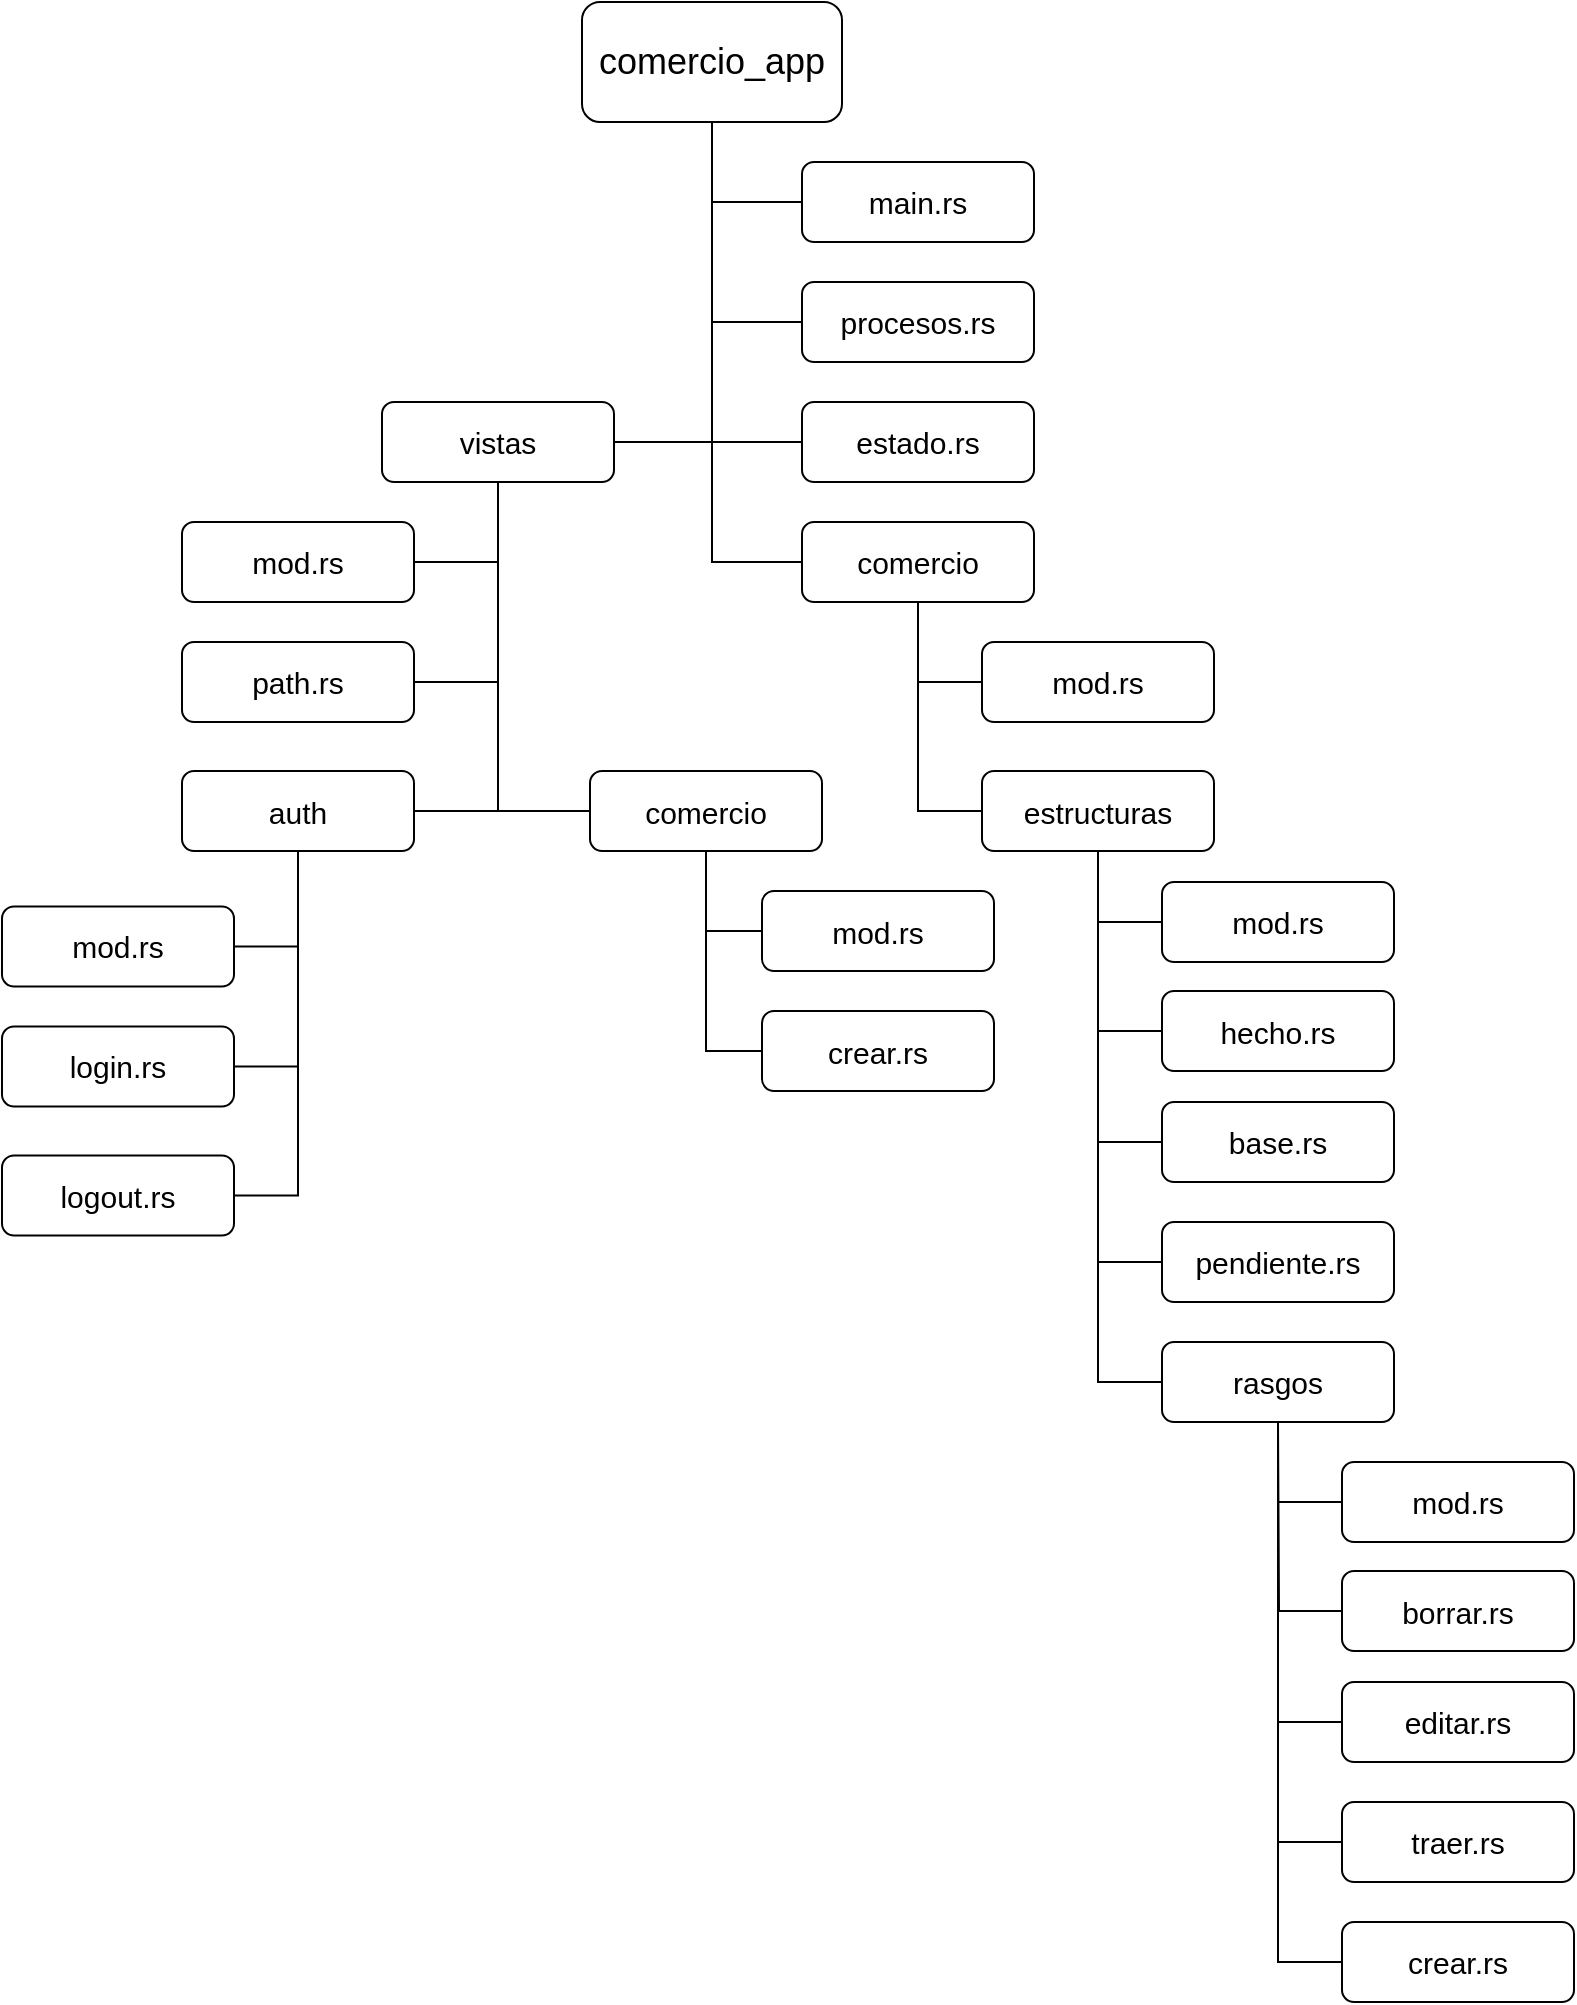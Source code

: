 <mxfile version="16.5.1" type="device"><diagram id="MapCqbu_ETM8oCVE3ctw" name="Página-1"><mxGraphModel dx="1422" dy="873" grid="1" gridSize="10" guides="1" tooltips="1" connect="1" arrows="1" fold="1" page="1" pageScale="1" pageWidth="827" pageHeight="1169" math="0" shadow="0"><root><mxCell id="0"/><mxCell id="1" parent="0"/><mxCell id="j1SADM41_fPW7NTGhZ1n-24" style="edgeStyle=orthogonalEdgeStyle;rounded=0;orthogonalLoop=1;jettySize=auto;html=1;exitX=0.5;exitY=1;exitDx=0;exitDy=0;entryX=0;entryY=0.5;entryDx=0;entryDy=0;fontSize=18;endArrow=baseDash;endFill=0;" parent="1" source="j1SADM41_fPW7NTGhZ1n-1" target="j1SADM41_fPW7NTGhZ1n-5" edge="1"><mxGeometry relative="1" as="geometry"/></mxCell><mxCell id="j1SADM41_fPW7NTGhZ1n-1" value="&lt;font style=&quot;font-size: 18px&quot;&gt;comercio_app&lt;/font&gt;" style="rounded=1;whiteSpace=wrap;html=1;" parent="1" vertex="1"><mxGeometry x="312" y="50" width="130" height="60" as="geometry"/></mxCell><mxCell id="j1SADM41_fPW7NTGhZ1n-30" style="edgeStyle=orthogonalEdgeStyle;rounded=0;orthogonalLoop=1;jettySize=auto;html=1;exitX=0;exitY=0.5;exitDx=0;exitDy=0;entryX=0.5;entryY=1;entryDx=0;entryDy=0;fontSize=18;endArrow=baseDash;endFill=0;" parent="1" source="j1SADM41_fPW7NTGhZ1n-2" target="j1SADM41_fPW7NTGhZ1n-1" edge="1"><mxGeometry relative="1" as="geometry"/></mxCell><mxCell id="j1SADM41_fPW7NTGhZ1n-2" value="main.rs" style="rounded=1;whiteSpace=wrap;html=1;fontSize=15;" parent="1" vertex="1"><mxGeometry x="422" y="130" width="116" height="40" as="geometry"/></mxCell><mxCell id="j1SADM41_fPW7NTGhZ1n-31" style="edgeStyle=orthogonalEdgeStyle;rounded=0;orthogonalLoop=1;jettySize=auto;html=1;exitX=0;exitY=0.5;exitDx=0;exitDy=0;entryX=0.5;entryY=1;entryDx=0;entryDy=0;fontSize=18;endArrow=baseDash;endFill=0;" parent="1" source="j1SADM41_fPW7NTGhZ1n-3" target="j1SADM41_fPW7NTGhZ1n-1" edge="1"><mxGeometry relative="1" as="geometry"/></mxCell><mxCell id="j1SADM41_fPW7NTGhZ1n-3" value="procesos.rs" style="rounded=1;whiteSpace=wrap;html=1;fontSize=15;" parent="1" vertex="1"><mxGeometry x="422" y="190" width="116" height="40" as="geometry"/></mxCell><mxCell id="j1SADM41_fPW7NTGhZ1n-32" style="edgeStyle=orthogonalEdgeStyle;rounded=0;orthogonalLoop=1;jettySize=auto;html=1;exitX=0;exitY=0.5;exitDx=0;exitDy=0;fontSize=18;endArrow=baseDash;endFill=0;" parent="1" source="j1SADM41_fPW7NTGhZ1n-4" target="j1SADM41_fPW7NTGhZ1n-1" edge="1"><mxGeometry relative="1" as="geometry"/></mxCell><mxCell id="j1SADM41_fPW7NTGhZ1n-4" value="estado.rs" style="rounded=1;whiteSpace=wrap;html=1;fontSize=15;" parent="1" vertex="1"><mxGeometry x="422" y="250" width="116" height="40" as="geometry"/></mxCell><mxCell id="j1SADM41_fPW7NTGhZ1n-35" style="edgeStyle=orthogonalEdgeStyle;rounded=0;orthogonalLoop=1;jettySize=auto;html=1;exitX=0.5;exitY=1;exitDx=0;exitDy=0;entryX=0;entryY=0.5;entryDx=0;entryDy=0;fontSize=18;endArrow=baseDash;endFill=0;" parent="1" source="j1SADM41_fPW7NTGhZ1n-5" target="j1SADM41_fPW7NTGhZ1n-6" edge="1"><mxGeometry relative="1" as="geometry"/></mxCell><mxCell id="j1SADM41_fPW7NTGhZ1n-5" value="comercio" style="rounded=1;whiteSpace=wrap;html=1;fontSize=15;" parent="1" vertex="1"><mxGeometry x="422" y="310" width="116" height="40" as="geometry"/></mxCell><mxCell id="j1SADM41_fPW7NTGhZ1n-6" value="mod.rs" style="rounded=1;whiteSpace=wrap;html=1;fontSize=15;" parent="1" vertex="1"><mxGeometry x="512" y="370" width="116" height="40" as="geometry"/></mxCell><mxCell id="j1SADM41_fPW7NTGhZ1n-36" style="edgeStyle=orthogonalEdgeStyle;rounded=0;orthogonalLoop=1;jettySize=auto;html=1;exitX=0;exitY=0.5;exitDx=0;exitDy=0;entryX=0.5;entryY=1;entryDx=0;entryDy=0;fontSize=18;endArrow=baseDash;endFill=0;" parent="1" source="j1SADM41_fPW7NTGhZ1n-7" target="j1SADM41_fPW7NTGhZ1n-5" edge="1"><mxGeometry relative="1" as="geometry"/></mxCell><mxCell id="j1SADM41_fPW7NTGhZ1n-39" style="edgeStyle=orthogonalEdgeStyle;rounded=0;orthogonalLoop=1;jettySize=auto;html=1;exitX=0.5;exitY=1;exitDx=0;exitDy=0;entryX=0;entryY=0.5;entryDx=0;entryDy=0;fontSize=18;endArrow=baseDash;endFill=0;" parent="1" source="j1SADM41_fPW7NTGhZ1n-7" target="j1SADM41_fPW7NTGhZ1n-8" edge="1"><mxGeometry relative="1" as="geometry"/></mxCell><mxCell id="j1SADM41_fPW7NTGhZ1n-7" value="estructuras" style="rounded=1;whiteSpace=wrap;html=1;fontSize=15;" parent="1" vertex="1"><mxGeometry x="512" y="434.5" width="116" height="40" as="geometry"/></mxCell><mxCell id="j1SADM41_fPW7NTGhZ1n-8" value="mod.rs" style="rounded=1;whiteSpace=wrap;html=1;fontSize=15;" parent="1" vertex="1"><mxGeometry x="602" y="490" width="116" height="40" as="geometry"/></mxCell><mxCell id="j1SADM41_fPW7NTGhZ1n-40" style="edgeStyle=orthogonalEdgeStyle;rounded=0;orthogonalLoop=1;jettySize=auto;html=1;exitX=0;exitY=0.5;exitDx=0;exitDy=0;entryX=0.5;entryY=1;entryDx=0;entryDy=0;fontSize=18;endArrow=baseDash;endFill=0;" parent="1" source="j1SADM41_fPW7NTGhZ1n-9" target="j1SADM41_fPW7NTGhZ1n-7" edge="1"><mxGeometry relative="1" as="geometry"/></mxCell><mxCell id="j1SADM41_fPW7NTGhZ1n-9" value="hecho.rs" style="rounded=1;whiteSpace=wrap;html=1;fontSize=15;" parent="1" vertex="1"><mxGeometry x="602" y="544.5" width="116" height="40" as="geometry"/></mxCell><mxCell id="j1SADM41_fPW7NTGhZ1n-41" style="edgeStyle=orthogonalEdgeStyle;rounded=0;orthogonalLoop=1;jettySize=auto;html=1;exitX=0;exitY=0.5;exitDx=0;exitDy=0;fontSize=18;endArrow=baseDash;endFill=0;" parent="1" source="j1SADM41_fPW7NTGhZ1n-10" target="j1SADM41_fPW7NTGhZ1n-7" edge="1"><mxGeometry relative="1" as="geometry"/></mxCell><mxCell id="j1SADM41_fPW7NTGhZ1n-10" value="base.rs" style="rounded=1;whiteSpace=wrap;html=1;fontSize=15;" parent="1" vertex="1"><mxGeometry x="602" y="600" width="116" height="40" as="geometry"/></mxCell><mxCell id="j1SADM41_fPW7NTGhZ1n-42" style="edgeStyle=orthogonalEdgeStyle;rounded=0;orthogonalLoop=1;jettySize=auto;html=1;exitX=0;exitY=0.5;exitDx=0;exitDy=0;fontSize=18;endArrow=baseDash;endFill=0;entryX=0.5;entryY=1;entryDx=0;entryDy=0;" parent="1" source="j1SADM41_fPW7NTGhZ1n-11" target="j1SADM41_fPW7NTGhZ1n-7" edge="1"><mxGeometry relative="1" as="geometry"><mxPoint x="512" y="580" as="targetPoint"/></mxGeometry></mxCell><mxCell id="j1SADM41_fPW7NTGhZ1n-11" value="pendiente.rs" style="rounded=1;whiteSpace=wrap;html=1;fontSize=15;" parent="1" vertex="1"><mxGeometry x="602" y="660" width="116" height="40" as="geometry"/></mxCell><mxCell id="j1SADM41_fPW7NTGhZ1n-44" style="edgeStyle=orthogonalEdgeStyle;rounded=0;orthogonalLoop=1;jettySize=auto;html=1;exitX=0;exitY=0.5;exitDx=0;exitDy=0;entryX=0.5;entryY=1;entryDx=0;entryDy=0;fontSize=18;endArrow=baseDash;endFill=0;" parent="1" source="j1SADM41_fPW7NTGhZ1n-12" target="j1SADM41_fPW7NTGhZ1n-7" edge="1"><mxGeometry relative="1" as="geometry"/></mxCell><mxCell id="j1SADM41_fPW7NTGhZ1n-12" value="rasgos" style="rounded=1;whiteSpace=wrap;html=1;fontSize=15;" parent="1" vertex="1"><mxGeometry x="602" y="720" width="116" height="40" as="geometry"/></mxCell><mxCell id="j1SADM41_fPW7NTGhZ1n-46" style="edgeStyle=orthogonalEdgeStyle;rounded=0;orthogonalLoop=1;jettySize=auto;html=1;exitX=0;exitY=0.5;exitDx=0;exitDy=0;entryX=0.5;entryY=1;entryDx=0;entryDy=0;fontSize=18;endArrow=baseDash;endFill=0;" parent="1" source="j1SADM41_fPW7NTGhZ1n-13" target="j1SADM41_fPW7NTGhZ1n-12" edge="1"><mxGeometry relative="1" as="geometry"/></mxCell><mxCell id="j1SADM41_fPW7NTGhZ1n-13" value="mod.rs" style="rounded=1;whiteSpace=wrap;html=1;fontSize=15;" parent="1" vertex="1"><mxGeometry x="692" y="780" width="116" height="40" as="geometry"/></mxCell><mxCell id="j1SADM41_fPW7NTGhZ1n-48" style="edgeStyle=orthogonalEdgeStyle;rounded=0;orthogonalLoop=1;jettySize=auto;html=1;exitX=0;exitY=0.5;exitDx=0;exitDy=0;fontSize=18;endArrow=baseDash;endFill=0;" parent="1" source="j1SADM41_fPW7NTGhZ1n-14" edge="1"><mxGeometry relative="1" as="geometry"><mxPoint x="660" y="760" as="targetPoint"/></mxGeometry></mxCell><mxCell id="j1SADM41_fPW7NTGhZ1n-14" value="borrar.rs" style="rounded=1;whiteSpace=wrap;html=1;fontSize=15;" parent="1" vertex="1"><mxGeometry x="692" y="834.5" width="116" height="40" as="geometry"/></mxCell><mxCell id="j1SADM41_fPW7NTGhZ1n-49" style="edgeStyle=orthogonalEdgeStyle;rounded=0;orthogonalLoop=1;jettySize=auto;html=1;exitX=0;exitY=0.5;exitDx=0;exitDy=0;fontSize=18;endArrow=baseDash;endFill=0;" parent="1" source="j1SADM41_fPW7NTGhZ1n-15" target="j1SADM41_fPW7NTGhZ1n-12" edge="1"><mxGeometry relative="1" as="geometry"/></mxCell><mxCell id="j1SADM41_fPW7NTGhZ1n-15" value="editar.rs" style="rounded=1;whiteSpace=wrap;html=1;fontSize=15;" parent="1" vertex="1"><mxGeometry x="692" y="890" width="116" height="40" as="geometry"/></mxCell><mxCell id="j1SADM41_fPW7NTGhZ1n-52" style="edgeStyle=orthogonalEdgeStyle;rounded=0;orthogonalLoop=1;jettySize=auto;html=1;exitX=0;exitY=0.5;exitDx=0;exitDy=0;fontSize=18;endArrow=baseDash;endFill=0;" parent="1" source="j1SADM41_fPW7NTGhZ1n-16" target="j1SADM41_fPW7NTGhZ1n-12" edge="1"><mxGeometry relative="1" as="geometry"/></mxCell><mxCell id="j1SADM41_fPW7NTGhZ1n-16" value="traer.rs" style="rounded=1;whiteSpace=wrap;html=1;fontSize=15;" parent="1" vertex="1"><mxGeometry x="692" y="950" width="116" height="40" as="geometry"/></mxCell><mxCell id="j1SADM41_fPW7NTGhZ1n-53" style="edgeStyle=orthogonalEdgeStyle;rounded=0;orthogonalLoop=1;jettySize=auto;html=1;exitX=0;exitY=0.5;exitDx=0;exitDy=0;entryX=0.5;entryY=1;entryDx=0;entryDy=0;fontSize=18;endArrow=baseDash;endFill=0;" parent="1" source="j1SADM41_fPW7NTGhZ1n-17" target="j1SADM41_fPW7NTGhZ1n-12" edge="1"><mxGeometry relative="1" as="geometry"/></mxCell><mxCell id="j1SADM41_fPW7NTGhZ1n-17" value="crear.rs" style="rounded=1;whiteSpace=wrap;html=1;fontSize=15;" parent="1" vertex="1"><mxGeometry x="692" y="1010" width="116" height="40" as="geometry"/></mxCell><mxCell id="j1SADM41_fPW7NTGhZ1n-34" style="edgeStyle=orthogonalEdgeStyle;rounded=0;orthogonalLoop=1;jettySize=auto;html=1;exitX=1;exitY=0.5;exitDx=0;exitDy=0;fontSize=18;endArrow=baseDash;endFill=0;" parent="1" source="j1SADM41_fPW7NTGhZ1n-20" target="j1SADM41_fPW7NTGhZ1n-1" edge="1"><mxGeometry relative="1" as="geometry"/></mxCell><mxCell id="j1SADM41_fPW7NTGhZ1n-37" style="edgeStyle=orthogonalEdgeStyle;rounded=0;orthogonalLoop=1;jettySize=auto;html=1;exitX=0.5;exitY=1;exitDx=0;exitDy=0;entryX=1;entryY=0.5;entryDx=0;entryDy=0;fontSize=18;endArrow=baseDash;endFill=0;" parent="1" source="j1SADM41_fPW7NTGhZ1n-20" target="j1SADM41_fPW7NTGhZ1n-21" edge="1"><mxGeometry relative="1" as="geometry"/></mxCell><mxCell id="j1SADM41_fPW7NTGhZ1n-50" style="edgeStyle=orthogonalEdgeStyle;rounded=0;orthogonalLoop=1;jettySize=auto;html=1;exitX=0.5;exitY=1;exitDx=0;exitDy=0;entryX=1;entryY=0.5;entryDx=0;entryDy=0;fontSize=18;endArrow=baseDash;endFill=0;" parent="1" source="j1SADM41_fPW7NTGhZ1n-20" target="j1SADM41_fPW7NTGhZ1n-22" edge="1"><mxGeometry relative="1" as="geometry"/></mxCell><mxCell id="j1SADM41_fPW7NTGhZ1n-51" style="edgeStyle=orthogonalEdgeStyle;rounded=0;orthogonalLoop=1;jettySize=auto;html=1;exitX=0.5;exitY=1;exitDx=0;exitDy=0;entryX=1;entryY=0.5;entryDx=0;entryDy=0;fontSize=18;endArrow=baseDash;endFill=0;" parent="1" source="j1SADM41_fPW7NTGhZ1n-20" target="j1SADM41_fPW7NTGhZ1n-23" edge="1"><mxGeometry relative="1" as="geometry"/></mxCell><mxCell id="j1SADM41_fPW7NTGhZ1n-20" value="vistas" style="rounded=1;whiteSpace=wrap;html=1;fontSize=15;" parent="1" vertex="1"><mxGeometry x="212" y="250" width="116" height="40" as="geometry"/></mxCell><mxCell id="j1SADM41_fPW7NTGhZ1n-21" value="mod.rs" style="rounded=1;whiteSpace=wrap;html=1;fontSize=15;" parent="1" vertex="1"><mxGeometry x="112" y="310" width="116" height="40" as="geometry"/></mxCell><mxCell id="j1SADM41_fPW7NTGhZ1n-22" value="path.rs" style="rounded=1;whiteSpace=wrap;html=1;fontSize=15;" parent="1" vertex="1"><mxGeometry x="112" y="370" width="116" height="40" as="geometry"/></mxCell><mxCell id="j1SADM41_fPW7NTGhZ1n-23" value="auth" style="rounded=1;whiteSpace=wrap;html=1;fontSize=15;" parent="1" vertex="1"><mxGeometry x="112" y="434.5" width="116" height="40" as="geometry"/></mxCell><mxCell id="j1SADM41_fPW7NTGhZ1n-57" style="edgeStyle=orthogonalEdgeStyle;rounded=0;orthogonalLoop=1;jettySize=auto;html=1;exitX=1;exitY=0.5;exitDx=0;exitDy=0;entryX=0.5;entryY=1;entryDx=0;entryDy=0;fontSize=18;endArrow=baseDash;endFill=0;" parent="1" source="j1SADM41_fPW7NTGhZ1n-54" target="j1SADM41_fPW7NTGhZ1n-23" edge="1"><mxGeometry relative="1" as="geometry"/></mxCell><mxCell id="j1SADM41_fPW7NTGhZ1n-54" value="mod.rs" style="rounded=1;whiteSpace=wrap;html=1;fontSize=15;" parent="1" vertex="1"><mxGeometry x="22" y="502.25" width="116" height="40" as="geometry"/></mxCell><mxCell id="j1SADM41_fPW7NTGhZ1n-58" style="edgeStyle=orthogonalEdgeStyle;rounded=0;orthogonalLoop=1;jettySize=auto;html=1;exitX=1;exitY=0.5;exitDx=0;exitDy=0;fontSize=18;endArrow=baseDash;endFill=0;" parent="1" source="j1SADM41_fPW7NTGhZ1n-55" target="j1SADM41_fPW7NTGhZ1n-23" edge="1"><mxGeometry relative="1" as="geometry"/></mxCell><mxCell id="j1SADM41_fPW7NTGhZ1n-55" value="login.rs" style="rounded=1;whiteSpace=wrap;html=1;fontSize=15;" parent="1" vertex="1"><mxGeometry x="22" y="562.25" width="116" height="40" as="geometry"/></mxCell><mxCell id="j1SADM41_fPW7NTGhZ1n-59" style="edgeStyle=orthogonalEdgeStyle;rounded=0;orthogonalLoop=1;jettySize=auto;html=1;exitX=1;exitY=0.5;exitDx=0;exitDy=0;fontSize=18;endArrow=baseDash;endFill=0;" parent="1" source="j1SADM41_fPW7NTGhZ1n-56" target="j1SADM41_fPW7NTGhZ1n-23" edge="1"><mxGeometry relative="1" as="geometry"/></mxCell><mxCell id="j1SADM41_fPW7NTGhZ1n-56" value="logout.rs" style="rounded=1;whiteSpace=wrap;html=1;fontSize=15;" parent="1" vertex="1"><mxGeometry x="22" y="626.75" width="116" height="40" as="geometry"/></mxCell><mxCell id="MOQjwC1sMOkd-d5jJpua-8" style="edgeStyle=orthogonalEdgeStyle;rounded=0;orthogonalLoop=1;jettySize=auto;html=1;exitX=0;exitY=0.5;exitDx=0;exitDy=0;entryX=0.5;entryY=1;entryDx=0;entryDy=0;endArrow=none;endFill=0;" edge="1" parent="1" source="MOQjwC1sMOkd-d5jJpua-1" target="j1SADM41_fPW7NTGhZ1n-20"><mxGeometry relative="1" as="geometry"/></mxCell><mxCell id="MOQjwC1sMOkd-d5jJpua-1" value="comercio" style="rounded=1;whiteSpace=wrap;html=1;fontSize=15;" vertex="1" parent="1"><mxGeometry x="316" y="434.5" width="116" height="40" as="geometry"/></mxCell><mxCell id="MOQjwC1sMOkd-d5jJpua-5" style="edgeStyle=orthogonalEdgeStyle;rounded=0;orthogonalLoop=1;jettySize=auto;html=1;exitX=0;exitY=0.5;exitDx=0;exitDy=0;entryX=0.5;entryY=1;entryDx=0;entryDy=0;endArrow=none;endFill=0;" edge="1" parent="1" source="MOQjwC1sMOkd-d5jJpua-2" target="MOQjwC1sMOkd-d5jJpua-1"><mxGeometry relative="1" as="geometry"/></mxCell><mxCell id="MOQjwC1sMOkd-d5jJpua-2" value="mod.rs" style="rounded=1;whiteSpace=wrap;html=1;fontSize=15;" vertex="1" parent="1"><mxGeometry x="402" y="494.5" width="116" height="40" as="geometry"/></mxCell><mxCell id="MOQjwC1sMOkd-d5jJpua-7" style="edgeStyle=orthogonalEdgeStyle;rounded=0;orthogonalLoop=1;jettySize=auto;html=1;exitX=0;exitY=0.5;exitDx=0;exitDy=0;entryX=0.5;entryY=1;entryDx=0;entryDy=0;endArrow=none;endFill=0;" edge="1" parent="1" source="MOQjwC1sMOkd-d5jJpua-3" target="MOQjwC1sMOkd-d5jJpua-1"><mxGeometry relative="1" as="geometry"/></mxCell><mxCell id="MOQjwC1sMOkd-d5jJpua-3" value="crear.rs" style="rounded=1;whiteSpace=wrap;html=1;fontSize=15;" vertex="1" parent="1"><mxGeometry x="402" y="554.5" width="116" height="40" as="geometry"/></mxCell></root></mxGraphModel></diagram></mxfile>
